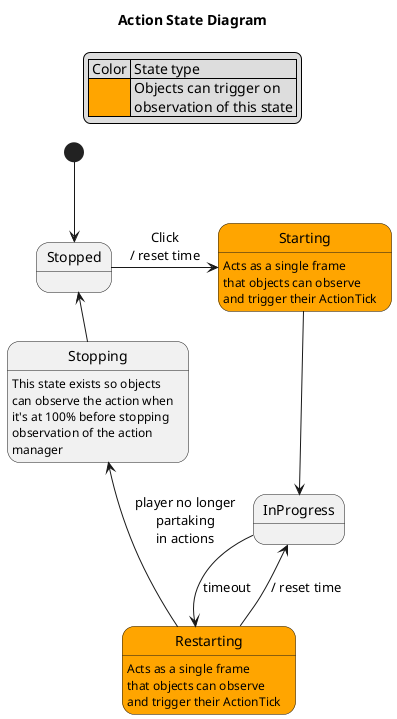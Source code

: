 @startuml Action State Diagram

title Action State Diagram

state Stopped
state Starting #Orange
state InProgress
state Restarting #Orange
state Stopping

[*] --> Stopped
Stopped -> Starting : Click\n/ reset time
Starting --> InProgress
InProgress --> Restarting : timeout
InProgress <-- Restarting : / reset time
Stopping <-- Restarting : player no longer\npartaking\nin actions
Stopped <-- Stopping

Stopping : This state exists so objects
Stopping : can observe the action when
Stopping : it's at 100% before stopping
Stopping : observation of the action
Stopping : manager

Starting : Acts as a single frame
Starting : that objects can observe
Starting : and trigger their ActionTick

Restarting : Acts as a single frame
Restarting : that objects can observe
Restarting : and trigger their ActionTick

legend top
    | Color | State type |
    | <#Orange> | Objects can trigger on \n observation of this state |
endlegend

@enduml

